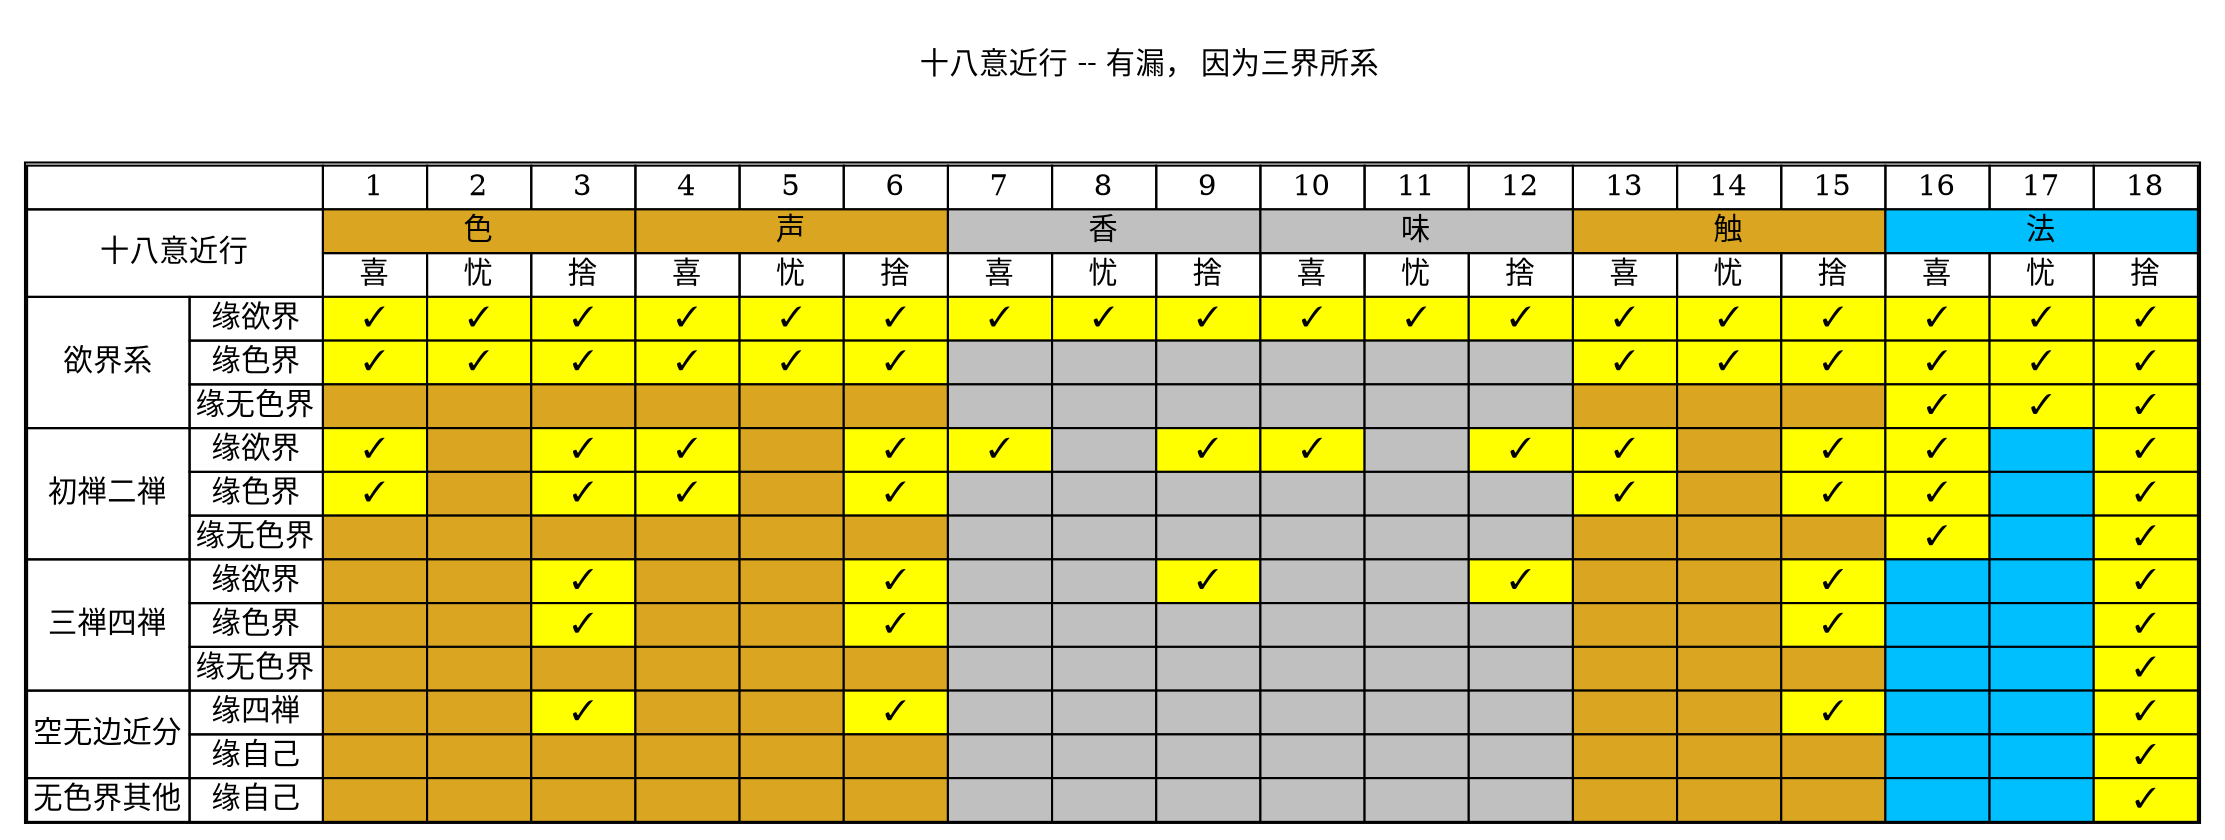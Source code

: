 graph 世间品 {
    layout = dot
    rankdir = LR
    splines=true
    ranksep="0.8"
    nodesep="0.3"
    node [shape = none ]
    
    labelloc = t
    label = "
            十八意近行 -- 有漏， 因为三界所系\l
            "    

    十八意近行 [label=<
           <table border='1' cellborder='1' cellspacing='0' >
                <tr>
                    <td width='100' colspan="2" align='center'></td>
                    <td width='50'  align='center'>1</td>
                    <td width='50'  align='center'>2</td>
                    <td width='50'  align='center'>3</td>
                    <td width='50'  align='center'>4</td>
                    <td width='50'  align='center'>5</td>
                    <td width='50'  align='center'>6</td>
                    <td width='50'  align='center'>7</td>
                    <td width='50'  align='center'>8</td>
                    <td width='50'  align='center'>9</td>
                    <td width='50'  align='center'>10</td>
                    <td width='50'  align='center'>11</td>
                    <td width='50'  align='center'>12</td>
                    <td width='50'  align='center'>13</td>
                    <td width='50'  align='center'>14</td>
                    <td width='50'  align='center'>15</td>
                    <td width='50'  align='center'>16</td>
                    <td width='50'  align='center'>17</td>
                    <td width='50'  align='center'>18</td>
                </tr>
                <tr>
                    <td rowspan="2" colspan="2">十八意近行</td>
                    <td colspan="3" bgcolor='GoldenRod'>色</td>
                    <td colspan="3" bgcolor='GoldenRod'>声</td>
                    <td colspan="3" bgcolor='grey'>香</td>
                    <td colspan="3" bgcolor='grey'>味</td>
                    <td colspan="3" bgcolor='GoldenRod'>触</td>
                    <td colspan="3" bgcolor='DeepSkyBlue'>法</td>
                </tr>
                <tr>
                    <td>喜</td>
                    <td>忧</td>
                    <td>捨</td>
                    <td>喜</td>
                    <td>忧</td>
                    <td>捨</td>
                    <td>喜</td>
                    <td>忧</td>
                    <td>捨</td>
                    <td>喜</td>
                    <td>忧</td>
                    <td>捨</td>
                    <td>喜</td>
                    <td>忧</td>
                    <td>捨</td>
                    <td>喜</td>
                    <td>忧</td>
                    <td>捨</td>
                </tr>
                <tr>
                 <td rowspan="3">欲界系</td>
                    <td>缘欲界</td>
                    <td bgcolor='yellow'>✓</td>
                    <td bgcolor='yellow'>✓</td>
                    <td bgcolor='yellow'>✓</td>
                    <td bgcolor='yellow'>✓</td>
                    <td bgcolor='yellow'>✓</td>
                    <td bgcolor='yellow'>✓</td>
                    <td bgcolor='yellow'>✓</td>
                    <td bgcolor='yellow'>✓</td>
                    <td bgcolor='yellow'>✓</td>
                    <td bgcolor='yellow'>✓</td>
                    <td bgcolor='yellow'>✓</td>
                    <td bgcolor='yellow'>✓</td>
                    <td bgcolor='yellow'>✓</td>
                    <td bgcolor='yellow'>✓</td>
                    <td bgcolor='yellow'>✓</td>
                    <td bgcolor='yellow'>✓</td>
                    <td bgcolor='yellow'>✓</td>
                    <td bgcolor='yellow'>✓</td>
                </tr>
                <tr>
                    <td>缘色界</td>
                    <td bgcolor='yellow'>✓</td>
                    <td bgcolor='yellow'>✓</td>
                    <td bgcolor='yellow'>✓</td>
                    <td bgcolor='yellow'>✓</td>
                    <td bgcolor='yellow'>✓</td>
                    <td bgcolor='yellow'>✓</td>
                    <td bgcolor='grey'></td>
                    <td bgcolor='grey'></td>
                    <td bgcolor='grey'></td>
                    <td bgcolor='grey'></td>
                    <td bgcolor='grey'></td>
                    <td bgcolor='grey'></td>
                    <td bgcolor='yellow'>✓</td>
                    <td bgcolor='yellow'>✓</td>
                    <td bgcolor='yellow'>✓</td>
                    <td bgcolor='yellow'>✓</td>
                    <td bgcolor='yellow'>✓</td>
                    <td bgcolor='yellow'>✓</td>
                </tr>
                <tr>
                    <td>缘无色界</td>
                    <td bgcolor='GoldenRod'></td>
                    <td bgcolor='GoldenRod'></td>
                    <td bgcolor='GoldenRod'></td>
                    <td bgcolor='GoldenRod'></td>
                    <td bgcolor='GoldenRod'></td>
                    <td bgcolor='GoldenRod'></td>
                    <td bgcolor='grey'></td>
                    <td bgcolor='grey'></td>
                    <td bgcolor='grey'></td>
                    <td bgcolor='grey'></td>
                    <td bgcolor='grey'></td>
                    <td bgcolor='grey'></td>
                    <td bgcolor='GoldenRod'></td>
                    <td bgcolor='GoldenRod'></td>
                    <td bgcolor='GoldenRod'></td>
                    <td bgcolor='yellow'>✓</td>
                    <td bgcolor='yellow'>✓</td>
                    <td bgcolor='yellow'>✓</td>
                </tr>
                <tr>
                    <td rowspan="3">初禅二禅</td>
                    <td>缘欲界</td>
                    <td bgcolor='yellow'>✓</td>
                    <td bgcolor='GoldenRod'></td>
                    <td bgcolor='yellow'>✓</td>
                    <td bgcolor='yellow'>✓</td>
                    <td bgcolor='GoldenRod'></td>
                    <td bgcolor='yellow'>✓</td>
                    <td bgcolor='yellow'>✓</td>
                    <td bgcolor='grey'></td>
                    <td bgcolor='yellow'>✓</td>
                    <td bgcolor='yellow'>✓</td>
                    <td bgcolor='grey'></td>
                    <td bgcolor='yellow'>✓</td>
                    <td bgcolor='yellow'>✓</td>
                    <td bgcolor='GoldenRod'></td>
                    <td bgcolor='yellow'>✓</td>
                    <td bgcolor='yellow'>✓</td>
                    <td bgcolor='DeepSkyBlue'></td>
                    <td bgcolor='yellow'>✓</td>
                </tr>
                <tr>
                    <td>缘色界</td>
                    <td bgcolor='yellow'>✓</td>
                    <td bgcolor='GoldenRod'></td>
                    <td bgcolor='yellow'>✓</td>
                    <td bgcolor='yellow'>✓</td>
                    <td bgcolor='GoldenRod'></td>
                    <td bgcolor='yellow'>✓</td>
                    <td bgcolor='grey'></td>
                    <td bgcolor='grey'></td>
                    <td bgcolor='grey'></td>
                    <td bgcolor='grey'></td>
                    <td bgcolor='grey'></td>
                    <td bgcolor='grey'></td>
                    <td bgcolor='yellow'>✓</td>
                    <td bgcolor='GoldenRod'></td>
                    <td bgcolor='yellow'>✓</td>
                    <td bgcolor='yellow'>✓</td>
                    <td bgcolor='DeepSkyBlue'></td>
                    <td bgcolor='yellow'>✓</td>
                </tr>
                <tr>
                    <td>缘无色界</td>
                    <td bgcolor='GoldenRod'></td>
                    <td bgcolor='GoldenRod'></td>
                    <td bgcolor='GoldenRod'></td>
                    <td bgcolor='GoldenRod'></td>
                    <td bgcolor='GoldenRod'></td>
                    <td bgcolor='GoldenRod'></td>
                    <td bgcolor='grey'></td>
                    <td bgcolor='grey'></td>
                    <td bgcolor='grey'></td>
                    <td bgcolor='grey'></td>
                    <td bgcolor='grey'></td>
                    <td bgcolor='grey'></td>
                    <td bgcolor='GoldenRod'></td>
                    <td bgcolor='GoldenRod'></td>
                    <td bgcolor='GoldenRod'></td>
                    <td bgcolor='yellow'>✓</td>
                    <td bgcolor='DeepSkyBlue'></td>
                    <td bgcolor='yellow'>✓</td>
                </tr>
                <tr>
                    <td rowspan="3">三禅四禅</td>
                    <td>缘欲界</td>
                    <td bgcolor='GoldenRod'></td>
                    <td bgcolor='GoldenRod'></td>
                    <td bgcolor='yellow'>✓</td>
                    <td bgcolor='GoldenRod'></td>
                    <td bgcolor='GoldenRod'></td>
                    <td bgcolor='yellow'>✓</td>
                    <td bgcolor='grey'></td>
                    <td bgcolor='grey'></td>
                    <td bgcolor='yellow'>✓</td>
                    <td bgcolor='grey'></td>
                    <td bgcolor='grey'></td>
                    <td bgcolor='yellow'>✓</td>
                    <td bgcolor='GoldenRod'></td>
                    <td bgcolor='GoldenRod'></td>
                    <td bgcolor='yellow'>✓</td>
                    <td bgcolor='DeepSkyBlue'></td>
                    <td bgcolor='DeepSkyBlue'></td>
                    <td bgcolor='yellow'>✓</td>
                </tr>
                <tr>
                    <td>缘色界</td>
                    <td bgcolor='GoldenRod'></td>
                    <td bgcolor='GoldenRod'></td>
                    <td bgcolor='yellow'>✓</td>
                    <td bgcolor='GoldenRod'></td>
                    <td bgcolor='GoldenRod'></td>
                    <td bgcolor='yellow'>✓</td>
                    <td bgcolor='grey'></td>
                    <td bgcolor='grey'></td>
                    <td bgcolor='grey'></td>
                    <td bgcolor='grey'></td>
                    <td bgcolor='grey'></td>
                    <td bgcolor='grey'></td>
                    <td bgcolor='GoldenRod'></td>
                    <td bgcolor='GoldenRod'></td>
                    <td bgcolor='yellow'>✓</td>
                    <td bgcolor='DeepSkyBlue'></td>
                    <td bgcolor='DeepSkyBlue'></td>
                    <td bgcolor='yellow'>✓</td>
                </tr>
                <tr>
                    <td>缘无色界</td>
                    <td bgcolor='GoldenRod'></td>
                    <td bgcolor='GoldenRod'></td>
                    <td bgcolor='GoldenRod'></td>
                    <td bgcolor='GoldenRod'></td>
                    <td bgcolor='GoldenRod'></td>
                    <td bgcolor='GoldenRod'></td>
                    <td bgcolor='grey'></td>
                    <td bgcolor='grey'></td>
                    <td bgcolor='grey'></td>
                    <td bgcolor='grey'></td>
                    <td bgcolor='grey'></td>
                    <td bgcolor='grey'></td>
                    <td bgcolor='GoldenRod'></td>
                    <td bgcolor='GoldenRod'></td>
                    <td bgcolor='GoldenRod'></td>
                    <td bgcolor='DeepSkyBlue'></td>
                    <td bgcolor='DeepSkyBlue'></td>
                    <td bgcolor='yellow'>✓</td>
                </tr>
                <tr>
                    <td rowspan="2">空无边近分</td>
                    <td>缘四禅</td>
                    <td bgcolor='GoldenRod'></td>
                    <td bgcolor='GoldenRod'></td>
                    <td bgcolor='yellow'>✓</td>
                    <td bgcolor='GoldenRod'></td>
                    <td bgcolor='GoldenRod'></td>
                    <td bgcolor='yellow'>✓</td>
                    <td bgcolor='grey'></td>
                    <td bgcolor='grey'></td>
                    <td bgcolor='grey'></td>
                    <td bgcolor='grey'></td>
                    <td bgcolor='grey'></td>
                    <td bgcolor='grey'></td>
                    <td bgcolor='GoldenRod'></td>
                    <td bgcolor='GoldenRod'></td>
                    <td bgcolor='yellow'>✓</td>
                    <td bgcolor='DeepSkyBlue'></td>
                    <td bgcolor='DeepSkyBlue'></td>
                    <td bgcolor='yellow'>✓</td>
                </tr>
                <tr>
                    <td>缘自己</td>
                    <td bgcolor='GoldenRod'></td>
                    <td bgcolor='GoldenRod'></td>
                    <td bgcolor='GoldenRod'></td>
                    <td bgcolor='GoldenRod'></td>
                    <td bgcolor='GoldenRod'></td>
                    <td bgcolor='GoldenRod'></td>
                    <td bgcolor='grey'></td>
                    <td bgcolor='grey'></td>
                    <td bgcolor='grey'></td>
                    <td bgcolor='grey'></td>
                    <td bgcolor='grey'></td>
                    <td bgcolor='grey'></td>
                    <td bgcolor='GoldenRod'></td>
                    <td bgcolor='GoldenRod'></td>
                    <td bgcolor='GoldenRod'></td>
                    <td bgcolor='DeepSkyBlue'></td>
                    <td bgcolor='DeepSkyBlue'></td>
                    <td bgcolor='yellow'>✓</td>
                </tr>
                <tr>
                <td rowspan="2">无色界其他</td>
                    <td>缘自己</td>
                    <td bgcolor='GoldenRod'></td>
                    <td bgcolor='GoldenRod'></td>
                    <td bgcolor='GoldenRod'></td>
                    <td bgcolor='GoldenRod'></td>
                    <td bgcolor='GoldenRod'></td>
                    <td bgcolor='GoldenRod'></td>
                    <td bgcolor='grey'></td>
                    <td bgcolor='grey'></td>
                    <td bgcolor='grey'></td>
                    <td bgcolor='grey'></td>
                    <td bgcolor='grey'></td>
                    <td bgcolor='grey'></td>
                    <td bgcolor='GoldenRod'></td>
                    <td bgcolor='GoldenRod'></td>
                    <td bgcolor='GoldenRod'></td>
                    <td bgcolor='DeepSkyBlue'></td>
                    <td bgcolor='DeepSkyBlue'></td>
                    <td bgcolor='yellow'>✓</td>
                </tr>
      </table>
            >]

}